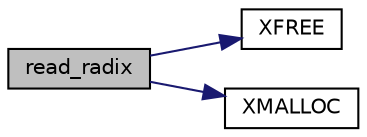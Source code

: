 digraph "read_radix"
{
 // LATEX_PDF_SIZE
  edge [fontname="Helvetica",fontsize="10",labelfontname="Helvetica",labelfontsize="10"];
  node [fontname="Helvetica",fontsize="10",shape=record];
  rankdir="LR";
  Node114 [label="read_radix",height=0.2,width=0.4,color="black", fillcolor="grey75", style="filled", fontcolor="black",tooltip=" "];
  Node114 -> Node115 [color="midnightblue",fontsize="10",style="solid",fontname="Helvetica"];
  Node115 [label="XFREE",height=0.2,width=0.4,color="black", fillcolor="white", style="filled",URL="$tomcrypt__cfg_8h.html#a260d66fc0690e0502cf3bfe7b5244b75",tooltip=" "];
  Node114 -> Node116 [color="midnightblue",fontsize="10",style="solid",fontname="Helvetica"];
  Node116 [label="XMALLOC",height=0.2,width=0.4,color="black", fillcolor="white", style="filled",URL="$tomcrypt__cfg_8h.html#af363355f38fbaacdefacf270436ae1c9",tooltip=" "];
}
